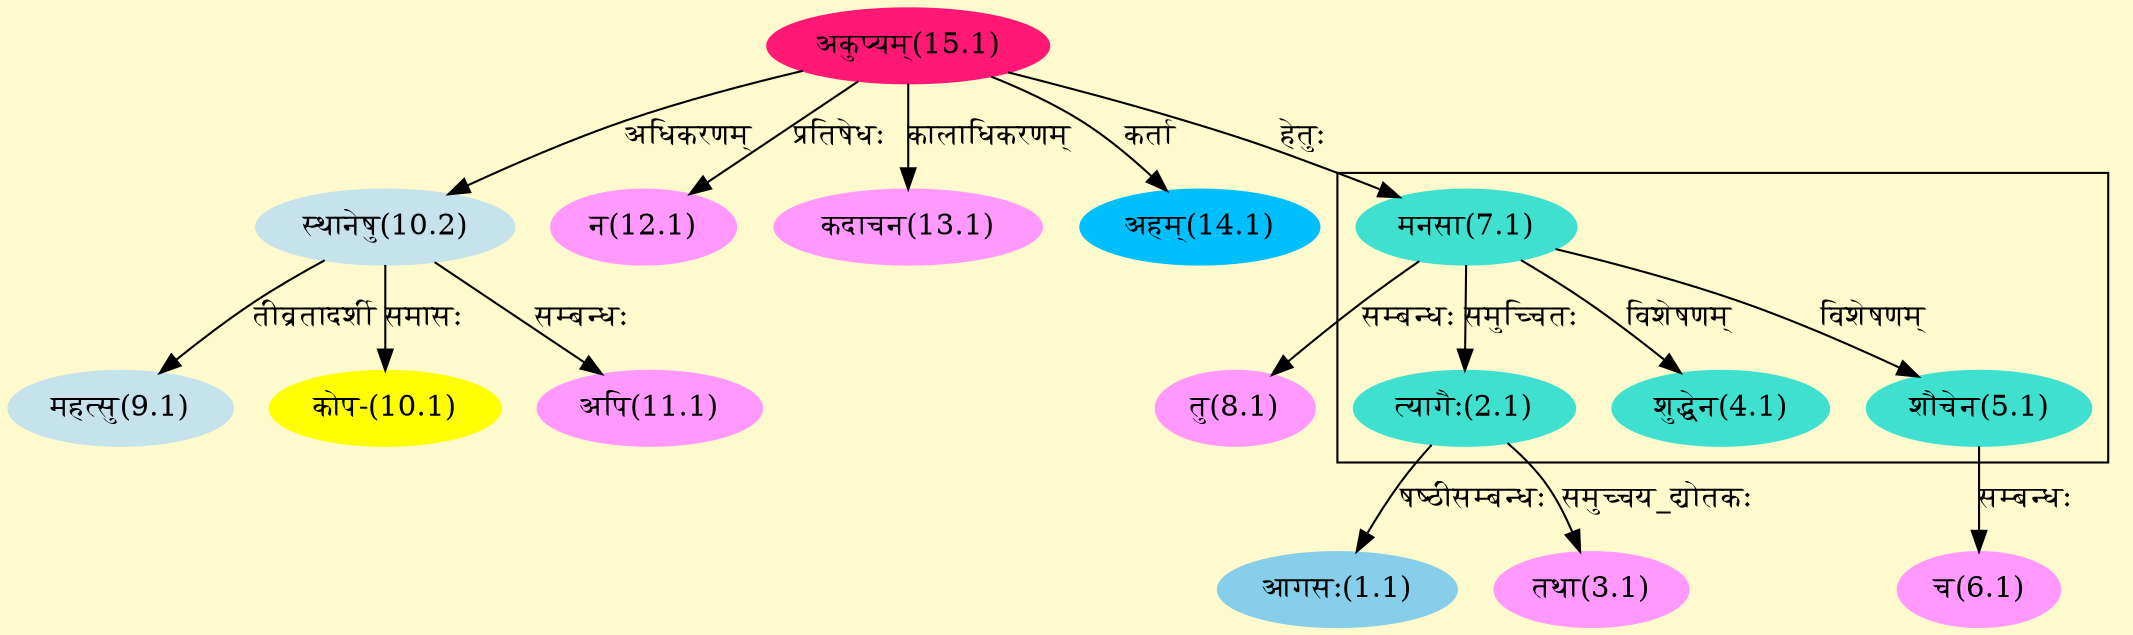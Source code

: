 digraph G{
rankdir=BT;
 compound=true;
 bgcolor="lemonchiffon1";

subgraph cluster_1{
Node2_1 [style=filled, color="#40E0D0" label = "त्यागैः(2.1)"]
Node7_1 [style=filled, color="#40E0D0" label = "मनसा(7.1)"]
Node4_1 [style=filled, color="#40E0D0" label = "शुद्धेन(4.1)"]
Node5_1 [style=filled, color="#40E0D0" label = "शौचेन(5.1)"]

}
Node1_1 [style=filled, color="#87CEEB" label = "आगसः(1.1)"]
Node2_1 [style=filled, color="#40E0D0" label = "त्यागैः(2.1)"]
Node3_1 [style=filled, color="#FF99FF" label = "तथा(3.1)"]
Node6_1 [style=filled, color="#FF99FF" label = "च(6.1)"]
Node5_1 [style=filled, color="#40E0D0" label = "शौचेन(5.1)"]
Node7_1 [style=filled, color="#40E0D0" label = "मनसा(7.1)"]
Node15_1 [style=filled, color="#FF1975" label = "अकुप्यम्(15.1)"]
Node8_1 [style=filled, color="#FF99FF" label = "तु(8.1)"]
Node9_1 [style=filled, color="#C6E2EB" label = "महत्सु(9.1)"]
Node10_2 [style=filled, color="#C6E2EB" label = "स्थानेषु(10.2)"]
Node10_1 [style=filled, color="#FFFF00" label = "कोप-(10.1)"]
Node11_1 [style=filled, color="#FF99FF" label = "अपि(11.1)"]
Node12_1 [style=filled, color="#FF99FF" label = "न(12.1)"]
Node13_1 [style=filled, color="#FF99FF" label = "कदाचन(13.1)"]
Node14_1 [style=filled, color="#00BFFF" label = "अहम्(14.1)"]
/* Start of Relations section */

Node1_1 -> Node2_1 [  label="षष्ठीसम्बन्धः"  dir="back" ]
Node2_1 -> Node7_1 [  label="समुच्चितः"  dir="back" ]
Node3_1 -> Node2_1 [  label="समुच्चय_द्योतकः"  dir="back" ]
Node4_1 -> Node7_1 [  label="विशेषणम्"  dir="back" ]
Node5_1 -> Node7_1 [  label="विशेषणम्"  dir="back" ]
Node6_1 -> Node5_1 [  label="सम्बन्धः"  dir="back" ]
Node7_1 -> Node15_1 [  label="हेतुः"  dir="back" ]
Node8_1 -> Node7_1 [  label="सम्बन्धः"  dir="back" ]
Node9_1 -> Node10_2 [  label="तीव्रतादर्शी"  dir="back" ]
Node10_1 -> Node10_2 [  label="समासः"  dir="back" ]
Node10_2 -> Node15_1 [  label="अधिकरणम्"  dir="back" ]
Node11_1 -> Node10_2 [  label="सम्बन्धः"  dir="back" ]
Node12_1 -> Node15_1 [  label="प्रतिषेधः"  dir="back" ]
Node13_1 -> Node15_1 [  label="कालाधिकरणम्"  dir="back" ]
Node14_1 -> Node15_1 [  label="कर्ता"  dir="back" ]
}

